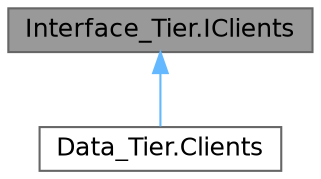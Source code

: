digraph "Interface_Tier.IClients"
{
 // LATEX_PDF_SIZE
  bgcolor="transparent";
  edge [fontname=Helvetica,fontsize=12,labelfontname=Helvetica,labelfontsize=10];
  node [fontname=Helvetica,fontsize=12,shape=box,height=0.2,width=0.4];
  Node1 [id="Node000001",label="Interface_Tier.IClients",height=0.2,width=0.4,color="gray40", fillcolor="grey60", style="filled", fontcolor="black",tooltip="Methods to implement in the clients class."];
  Node1 -> Node2 [id="edge1_Node000001_Node000002",dir="back",color="steelblue1",style="solid",tooltip=" "];
  Node2 [id="Node000002",label="Data_Tier.Clients",height=0.2,width=0.4,color="gray40", fillcolor="white", style="filled",URL="$class_data___tier_1_1_clients.html",tooltip="Singleton class that manages the list of clients. Allows adding, removing, updating and retrieving cl..."];
}
